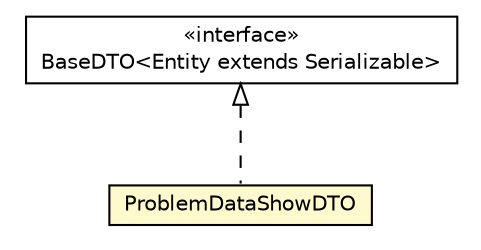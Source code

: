 #!/usr/local/bin/dot
#
# Class diagram 
# Generated by UMLGraph version 5.1 (http://www.umlgraph.org/)
#

digraph G {
	edge [fontname="Helvetica",fontsize=10,labelfontname="Helvetica",labelfontsize=10];
	node [fontname="Helvetica",fontsize=10,shape=plaintext];
	nodesep=0.25;
	ranksep=0.5;
	// cn.edu.uestc.acmicpc.db.dto.impl.problem.ProblemDataShowDTO
	c16624 [label=<<table title="cn.edu.uestc.acmicpc.db.dto.impl.problem.ProblemDataShowDTO" border="0" cellborder="1" cellspacing="0" cellpadding="2" port="p" bgcolor="lemonChiffon" href="./ProblemDataShowDTO.html">
		<tr><td><table border="0" cellspacing="0" cellpadding="1">
<tr><td align="center" balign="center"> ProblemDataShowDTO </td></tr>
		</table></td></tr>
		</table>>, fontname="Helvetica", fontcolor="black", fontsize=10.0];
	// cn.edu.uestc.acmicpc.db.dto.base.BaseDTO<Entity extends java.io.Serializable>
	c16629 [label=<<table title="cn.edu.uestc.acmicpc.db.dto.base.BaseDTO" border="0" cellborder="1" cellspacing="0" cellpadding="2" port="p" href="../../base/BaseDTO.html">
		<tr><td><table border="0" cellspacing="0" cellpadding="1">
<tr><td align="center" balign="center"> &#171;interface&#187; </td></tr>
<tr><td align="center" balign="center"> BaseDTO&lt;Entity extends Serializable&gt; </td></tr>
		</table></td></tr>
		</table>>, fontname="Helvetica", fontcolor="black", fontsize=10.0];
	//cn.edu.uestc.acmicpc.db.dto.impl.problem.ProblemDataShowDTO implements cn.edu.uestc.acmicpc.db.dto.base.BaseDTO<Entity extends java.io.Serializable>
	c16629:p -> c16624:p [dir=back,arrowtail=empty,style=dashed];
}

